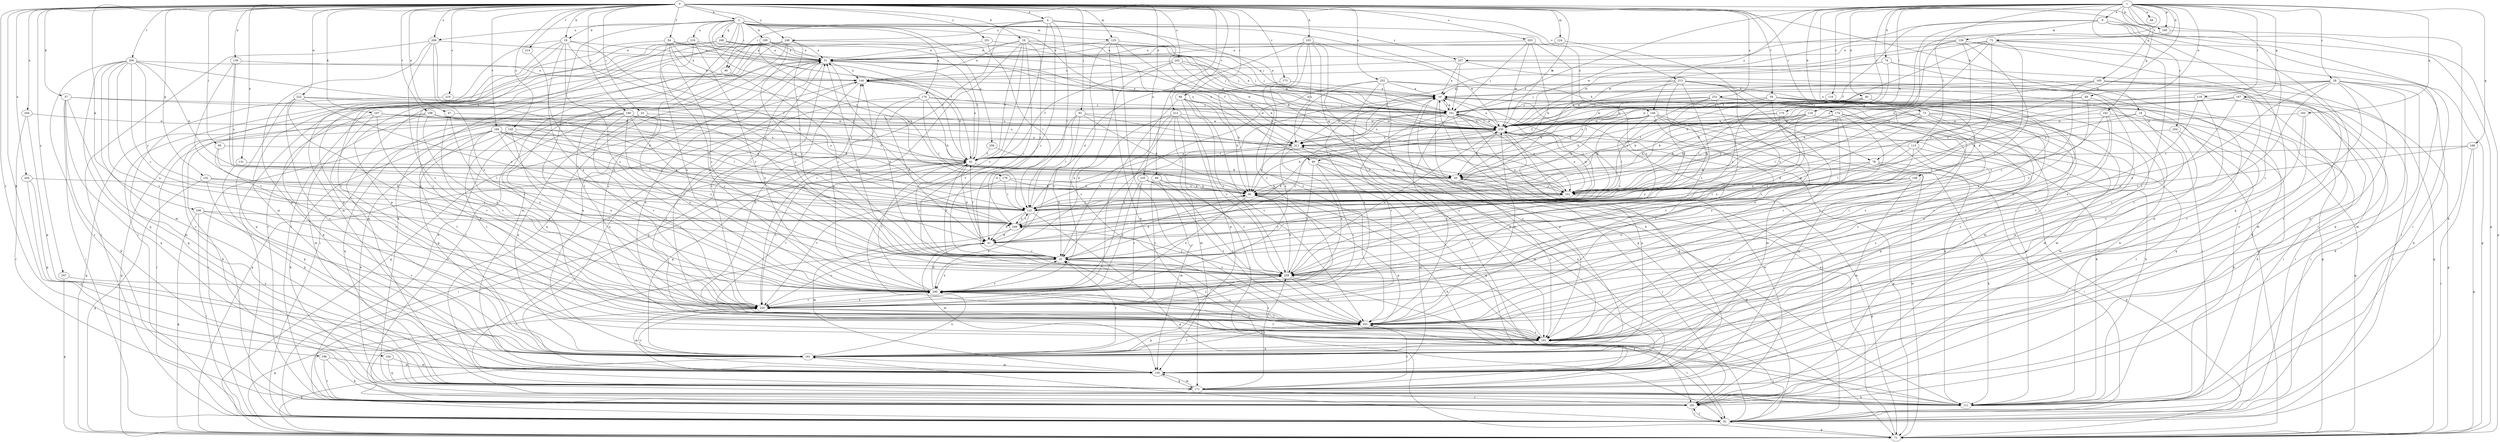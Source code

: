 strict digraph  {
0;
1;
2;
4;
9;
10;
16;
18;
19;
20;
23;
28;
31;
37;
40;
41;
47;
48;
49;
51;
54;
59;
60;
61;
71;
72;
73;
74;
78;
81;
85;
88;
90;
91;
93;
99;
101;
103;
104;
107;
108;
109;
111;
113;
116;
118;
119;
121;
124;
125;
129;
130;
131;
139;
140;
145;
148;
149;
151;
152;
160;
161;
162;
163;
165;
167;
168;
169;
170;
171;
173;
174;
175;
178;
181;
190;
191;
194;
196;
198;
200;
201;
202;
203;
204;
205;
209;
210;
211;
212;
213;
214;
219;
220;
222;
230;
232;
235;
240;
247;
248;
249;
251;
252;
254;
257;
258;
259;
0 -> 2  [label=a];
0 -> 4  [label=a];
0 -> 16  [label=b];
0 -> 18  [label=b];
0 -> 19  [label=b];
0 -> 23  [label=c];
0 -> 37  [label=d];
0 -> 47  [label=e];
0 -> 54  [label=f];
0 -> 59  [label=f];
0 -> 71  [label=g];
0 -> 85  [label=i];
0 -> 88  [label=i];
0 -> 93  [label=j];
0 -> 99  [label=j];
0 -> 103  [label=k];
0 -> 104  [label=k];
0 -> 107  [label=k];
0 -> 108  [label=k];
0 -> 124  [label=m];
0 -> 125  [label=m];
0 -> 131  [label=n];
0 -> 139  [label=n];
0 -> 145  [label=o];
0 -> 152  [label=p];
0 -> 160  [label=p];
0 -> 173  [label=r];
0 -> 174  [label=r];
0 -> 190  [label=s];
0 -> 194  [label=t];
0 -> 196  [label=t];
0 -> 198  [label=t];
0 -> 200  [label=t];
0 -> 202  [label=u];
0 -> 203  [label=u];
0 -> 204  [label=u];
0 -> 205  [label=u];
0 -> 209  [label=u];
0 -> 212  [label=v];
0 -> 213  [label=v];
0 -> 214  [label=v];
0 -> 219  [label=v];
0 -> 222  [label=w];
0 -> 230  [label=w];
0 -> 232  [label=x];
0 -> 235  [label=x];
0 -> 247  [label=y];
0 -> 248  [label=y];
0 -> 251  [label=z];
0 -> 252  [label=z];
1 -> 9  [label=a];
1 -> 28  [label=c];
1 -> 40  [label=d];
1 -> 48  [label=e];
1 -> 49  [label=e];
1 -> 60  [label=f];
1 -> 72  [label=h];
1 -> 73  [label=h];
1 -> 74  [label=h];
1 -> 78  [label=h];
1 -> 113  [label=l];
1 -> 116  [label=l];
1 -> 118  [label=l];
1 -> 119  [label=l];
1 -> 148  [label=o];
1 -> 149  [label=o];
1 -> 160  [label=p];
1 -> 162  [label=q];
1 -> 163  [label=q];
1 -> 165  [label=q];
1 -> 167  [label=q];
1 -> 168  [label=q];
1 -> 175  [label=r];
1 -> 191  [label=s];
1 -> 254  [label=z];
1 -> 257  [label=z];
2 -> 19  [label=b];
2 -> 60  [label=f];
2 -> 61  [label=f];
2 -> 78  [label=h];
2 -> 90  [label=i];
2 -> 101  [label=j];
2 -> 109  [label=k];
2 -> 111  [label=k];
2 -> 125  [label=m];
2 -> 169  [label=q];
2 -> 170  [label=q];
2 -> 178  [label=r];
2 -> 191  [label=s];
2 -> 209  [label=u];
2 -> 210  [label=u];
2 -> 220  [label=v];
2 -> 257  [label=z];
2 -> 258  [label=z];
4 -> 20  [label=b];
4 -> 31  [label=c];
4 -> 90  [label=i];
4 -> 91  [label=i];
4 -> 121  [label=l];
4 -> 149  [label=o];
4 -> 201  [label=t];
4 -> 248  [label=y];
9 -> 61  [label=f];
9 -> 71  [label=g];
9 -> 91  [label=i];
9 -> 129  [label=m];
9 -> 151  [label=o];
9 -> 171  [label=q];
9 -> 181  [label=r];
9 -> 230  [label=w];
10 -> 101  [label=j];
10 -> 111  [label=k];
10 -> 161  [label=p];
10 -> 191  [label=s];
10 -> 201  [label=t];
10 -> 211  [label=u];
10 -> 259  [label=z];
16 -> 31  [label=c];
16 -> 51  [label=e];
16 -> 61  [label=f];
16 -> 101  [label=j];
16 -> 140  [label=n];
16 -> 151  [label=o];
16 -> 220  [label=v];
16 -> 230  [label=w];
16 -> 249  [label=y];
16 -> 259  [label=z];
18 -> 71  [label=g];
18 -> 111  [label=k];
18 -> 161  [label=p];
18 -> 230  [label=w];
18 -> 249  [label=y];
19 -> 51  [label=e];
19 -> 121  [label=l];
19 -> 130  [label=m];
19 -> 161  [label=p];
19 -> 201  [label=t];
19 -> 240  [label=x];
19 -> 249  [label=y];
19 -> 259  [label=z];
20 -> 81  [label=h];
20 -> 151  [label=o];
20 -> 181  [label=r];
20 -> 191  [label=s];
23 -> 31  [label=c];
23 -> 91  [label=i];
23 -> 161  [label=p];
23 -> 230  [label=w];
23 -> 240  [label=x];
28 -> 10  [label=a];
28 -> 111  [label=k];
28 -> 130  [label=m];
28 -> 151  [label=o];
28 -> 161  [label=p];
28 -> 181  [label=r];
28 -> 191  [label=s];
28 -> 201  [label=t];
28 -> 211  [label=u];
28 -> 259  [label=z];
31 -> 51  [label=e];
31 -> 61  [label=f];
31 -> 81  [label=h];
31 -> 191  [label=s];
31 -> 240  [label=x];
31 -> 259  [label=z];
37 -> 91  [label=i];
37 -> 101  [label=j];
37 -> 111  [label=k];
37 -> 130  [label=m];
37 -> 171  [label=q];
37 -> 211  [label=u];
40 -> 61  [label=f];
40 -> 101  [label=j];
40 -> 121  [label=l];
40 -> 249  [label=y];
40 -> 259  [label=z];
41 -> 31  [label=c];
41 -> 61  [label=f];
41 -> 130  [label=m];
41 -> 181  [label=r];
41 -> 220  [label=v];
47 -> 220  [label=v];
47 -> 230  [label=w];
47 -> 240  [label=x];
49 -> 20  [label=b];
49 -> 31  [label=c];
49 -> 101  [label=j];
49 -> 201  [label=t];
51 -> 140  [label=n];
51 -> 171  [label=q];
51 -> 181  [label=r];
51 -> 201  [label=t];
51 -> 220  [label=v];
51 -> 230  [label=w];
54 -> 51  [label=e];
54 -> 81  [label=h];
54 -> 140  [label=n];
54 -> 161  [label=p];
54 -> 211  [label=u];
54 -> 240  [label=x];
54 -> 259  [label=z];
59 -> 81  [label=h];
59 -> 91  [label=i];
59 -> 101  [label=j];
59 -> 130  [label=m];
59 -> 191  [label=s];
59 -> 201  [label=t];
59 -> 211  [label=u];
59 -> 259  [label=z];
60 -> 20  [label=b];
60 -> 130  [label=m];
60 -> 171  [label=q];
60 -> 220  [label=v];
60 -> 259  [label=z];
61 -> 20  [label=b];
61 -> 31  [label=c];
61 -> 41  [label=d];
61 -> 51  [label=e];
61 -> 91  [label=i];
61 -> 140  [label=n];
61 -> 161  [label=p];
61 -> 201  [label=t];
61 -> 220  [label=v];
71 -> 10  [label=a];
71 -> 230  [label=w];
72 -> 41  [label=d];
72 -> 51  [label=e];
72 -> 61  [label=f];
72 -> 71  [label=g];
72 -> 151  [label=o];
72 -> 201  [label=t];
72 -> 230  [label=w];
72 -> 249  [label=y];
73 -> 41  [label=d];
73 -> 81  [label=h];
73 -> 121  [label=l];
73 -> 130  [label=m];
73 -> 181  [label=r];
73 -> 191  [label=s];
73 -> 220  [label=v];
73 -> 230  [label=w];
74 -> 81  [label=h];
74 -> 140  [label=n];
74 -> 171  [label=q];
74 -> 191  [label=s];
74 -> 211  [label=u];
78 -> 20  [label=b];
78 -> 71  [label=g];
78 -> 91  [label=i];
78 -> 111  [label=k];
78 -> 121  [label=l];
78 -> 249  [label=y];
81 -> 121  [label=l];
81 -> 161  [label=p];
81 -> 240  [label=x];
85 -> 61  [label=f];
85 -> 121  [label=l];
85 -> 249  [label=y];
88 -> 81  [label=h];
88 -> 101  [label=j];
88 -> 161  [label=p];
88 -> 201  [label=t];
88 -> 220  [label=v];
88 -> 259  [label=z];
90 -> 31  [label=c];
90 -> 91  [label=i];
91 -> 20  [label=b];
91 -> 71  [label=g];
91 -> 161  [label=p];
91 -> 181  [label=r];
91 -> 191  [label=s];
91 -> 201  [label=t];
91 -> 259  [label=z];
93 -> 31  [label=c];
93 -> 41  [label=d];
93 -> 81  [label=h];
93 -> 121  [label=l];
93 -> 151  [label=o];
93 -> 230  [label=w];
99 -> 81  [label=h];
99 -> 130  [label=m];
99 -> 201  [label=t];
99 -> 220  [label=v];
101 -> 10  [label=a];
101 -> 31  [label=c];
101 -> 51  [label=e];
101 -> 91  [label=i];
101 -> 121  [label=l];
101 -> 151  [label=o];
101 -> 171  [label=q];
101 -> 201  [label=t];
101 -> 220  [label=v];
101 -> 230  [label=w];
103 -> 41  [label=d];
103 -> 51  [label=e];
103 -> 71  [label=g];
103 -> 111  [label=k];
103 -> 201  [label=t];
103 -> 211  [label=u];
103 -> 220  [label=v];
103 -> 230  [label=w];
104 -> 130  [label=m];
104 -> 171  [label=q];
107 -> 121  [label=l];
107 -> 161  [label=p];
107 -> 191  [label=s];
107 -> 211  [label=u];
107 -> 220  [label=v];
107 -> 230  [label=w];
108 -> 71  [label=g];
108 -> 91  [label=i];
108 -> 191  [label=s];
108 -> 220  [label=v];
108 -> 249  [label=y];
109 -> 51  [label=e];
109 -> 61  [label=f];
109 -> 81  [label=h];
109 -> 91  [label=i];
109 -> 101  [label=j];
109 -> 181  [label=r];
109 -> 191  [label=s];
111 -> 10  [label=a];
111 -> 31  [label=c];
111 -> 240  [label=x];
113 -> 61  [label=f];
113 -> 121  [label=l];
113 -> 161  [label=p];
113 -> 191  [label=s];
113 -> 259  [label=z];
116 -> 61  [label=f];
116 -> 101  [label=j];
116 -> 181  [label=r];
116 -> 240  [label=x];
118 -> 91  [label=i];
118 -> 101  [label=j];
118 -> 191  [label=s];
118 -> 230  [label=w];
118 -> 240  [label=x];
119 -> 20  [label=b];
119 -> 61  [label=f];
119 -> 81  [label=h];
119 -> 130  [label=m];
119 -> 151  [label=o];
119 -> 230  [label=w];
119 -> 249  [label=y];
121 -> 10  [label=a];
121 -> 41  [label=d];
121 -> 71  [label=g];
121 -> 81  [label=h];
121 -> 240  [label=x];
121 -> 249  [label=y];
124 -> 51  [label=e];
124 -> 259  [label=z];
125 -> 10  [label=a];
125 -> 20  [label=b];
125 -> 51  [label=e];
125 -> 171  [label=q];
125 -> 191  [label=s];
125 -> 201  [label=t];
129 -> 31  [label=c];
129 -> 51  [label=e];
129 -> 91  [label=i];
129 -> 151  [label=o];
129 -> 181  [label=r];
129 -> 230  [label=w];
129 -> 249  [label=y];
130 -> 140  [label=n];
130 -> 171  [label=q];
130 -> 211  [label=u];
130 -> 220  [label=v];
131 -> 20  [label=b];
131 -> 161  [label=p];
139 -> 121  [label=l];
139 -> 140  [label=n];
139 -> 151  [label=o];
139 -> 220  [label=v];
140 -> 10  [label=a];
140 -> 71  [label=g];
140 -> 171  [label=q];
140 -> 230  [label=w];
145 -> 111  [label=k];
145 -> 121  [label=l];
145 -> 201  [label=t];
145 -> 211  [label=u];
145 -> 220  [label=v];
148 -> 121  [label=l];
148 -> 130  [label=m];
148 -> 151  [label=o];
148 -> 191  [label=s];
148 -> 240  [label=x];
149 -> 81  [label=h];
149 -> 111  [label=k];
149 -> 121  [label=l];
149 -> 130  [label=m];
149 -> 151  [label=o];
149 -> 171  [label=q];
149 -> 201  [label=t];
149 -> 211  [label=u];
149 -> 230  [label=w];
151 -> 31  [label=c];
151 -> 71  [label=g];
151 -> 101  [label=j];
151 -> 211  [label=u];
151 -> 230  [label=w];
152 -> 71  [label=g];
152 -> 81  [label=h];
152 -> 161  [label=p];
152 -> 249  [label=y];
160 -> 111  [label=k];
160 -> 151  [label=o];
161 -> 10  [label=a];
161 -> 31  [label=c];
161 -> 51  [label=e];
161 -> 71  [label=g];
161 -> 130  [label=m];
161 -> 201  [label=t];
161 -> 240  [label=x];
162 -> 171  [label=q];
162 -> 201  [label=t];
162 -> 220  [label=v];
162 -> 230  [label=w];
162 -> 249  [label=y];
163 -> 191  [label=s];
163 -> 201  [label=t];
163 -> 230  [label=w];
165 -> 10  [label=a];
165 -> 31  [label=c];
165 -> 71  [label=g];
165 -> 81  [label=h];
165 -> 130  [label=m];
165 -> 161  [label=p];
165 -> 230  [label=w];
167 -> 71  [label=g];
167 -> 91  [label=i];
167 -> 101  [label=j];
167 -> 111  [label=k];
167 -> 151  [label=o];
167 -> 230  [label=w];
167 -> 259  [label=z];
168 -> 61  [label=f];
168 -> 71  [label=g];
168 -> 91  [label=i];
168 -> 249  [label=y];
169 -> 51  [label=e];
169 -> 91  [label=i];
169 -> 181  [label=r];
169 -> 201  [label=t];
169 -> 211  [label=u];
169 -> 230  [label=w];
170 -> 41  [label=d];
170 -> 71  [label=g];
170 -> 81  [label=h];
170 -> 101  [label=j];
170 -> 121  [label=l];
170 -> 191  [label=s];
170 -> 230  [label=w];
171 -> 81  [label=h];
171 -> 111  [label=k];
171 -> 130  [label=m];
171 -> 181  [label=r];
171 -> 201  [label=t];
171 -> 259  [label=z];
173 -> 10  [label=a];
173 -> 81  [label=h];
174 -> 81  [label=h];
174 -> 111  [label=k];
174 -> 191  [label=s];
174 -> 220  [label=v];
174 -> 230  [label=w];
174 -> 240  [label=x];
174 -> 259  [label=z];
175 -> 20  [label=b];
175 -> 41  [label=d];
175 -> 181  [label=r];
175 -> 230  [label=w];
178 -> 81  [label=h];
178 -> 121  [label=l];
178 -> 151  [label=o];
178 -> 220  [label=v];
181 -> 51  [label=e];
181 -> 91  [label=i];
181 -> 230  [label=w];
190 -> 31  [label=c];
190 -> 61  [label=f];
190 -> 71  [label=g];
190 -> 81  [label=h];
190 -> 91  [label=i];
190 -> 171  [label=q];
190 -> 220  [label=v];
190 -> 230  [label=w];
190 -> 259  [label=z];
191 -> 51  [label=e];
191 -> 81  [label=h];
191 -> 161  [label=p];
191 -> 220  [label=v];
194 -> 20  [label=b];
194 -> 61  [label=f];
194 -> 111  [label=k];
194 -> 121  [label=l];
194 -> 161  [label=p];
194 -> 201  [label=t];
194 -> 211  [label=u];
194 -> 220  [label=v];
194 -> 240  [label=x];
194 -> 259  [label=z];
196 -> 111  [label=k];
196 -> 130  [label=m];
196 -> 181  [label=r];
198 -> 71  [label=g];
198 -> 81  [label=h];
198 -> 111  [label=k];
198 -> 121  [label=l];
198 -> 130  [label=m];
198 -> 230  [label=w];
198 -> 240  [label=x];
198 -> 249  [label=y];
200 -> 20  [label=b];
200 -> 31  [label=c];
200 -> 61  [label=f];
200 -> 130  [label=m];
200 -> 140  [label=n];
200 -> 171  [label=q];
200 -> 181  [label=r];
200 -> 220  [label=v];
200 -> 240  [label=x];
200 -> 249  [label=y];
201 -> 140  [label=n];
201 -> 161  [label=p];
201 -> 191  [label=s];
201 -> 230  [label=w];
201 -> 240  [label=x];
202 -> 10  [label=a];
202 -> 61  [label=f];
202 -> 140  [label=n];
202 -> 151  [label=o];
202 -> 230  [label=w];
202 -> 240  [label=x];
203 -> 20  [label=b];
203 -> 31  [label=c];
203 -> 51  [label=e];
203 -> 101  [label=j];
203 -> 230  [label=w];
204 -> 161  [label=p];
204 -> 181  [label=r];
204 -> 230  [label=w];
205 -> 151  [label=o];
205 -> 161  [label=p];
205 -> 171  [label=q];
209 -> 41  [label=d];
209 -> 51  [label=e];
209 -> 91  [label=i];
209 -> 161  [label=p];
209 -> 220  [label=v];
209 -> 240  [label=x];
210 -> 51  [label=e];
210 -> 61  [label=f];
210 -> 130  [label=m];
210 -> 240  [label=x];
210 -> 259  [label=z];
211 -> 61  [label=f];
211 -> 81  [label=h];
211 -> 130  [label=m];
211 -> 240  [label=x];
212 -> 31  [label=c];
212 -> 41  [label=d];
212 -> 91  [label=i];
212 -> 130  [label=m];
212 -> 230  [label=w];
212 -> 240  [label=x];
212 -> 259  [label=z];
213 -> 10  [label=a];
213 -> 71  [label=g];
213 -> 81  [label=h];
213 -> 101  [label=j];
213 -> 181  [label=r];
213 -> 191  [label=s];
213 -> 201  [label=t];
213 -> 249  [label=y];
213 -> 259  [label=z];
214 -> 240  [label=x];
219 -> 101  [label=j];
219 -> 171  [label=q];
220 -> 10  [label=a];
220 -> 31  [label=c];
220 -> 71  [label=g];
220 -> 130  [label=m];
220 -> 201  [label=t];
220 -> 240  [label=x];
220 -> 259  [label=z];
222 -> 101  [label=j];
222 -> 151  [label=o];
222 -> 161  [label=p];
222 -> 191  [label=s];
222 -> 220  [label=v];
222 -> 249  [label=y];
230 -> 10  [label=a];
230 -> 20  [label=b];
230 -> 41  [label=d];
230 -> 71  [label=g];
230 -> 81  [label=h];
230 -> 101  [label=j];
230 -> 151  [label=o];
230 -> 161  [label=p];
230 -> 211  [label=u];
232 -> 20  [label=b];
232 -> 91  [label=i];
232 -> 101  [label=j];
232 -> 121  [label=l];
232 -> 151  [label=o];
232 -> 201  [label=t];
232 -> 240  [label=x];
235 -> 81  [label=h];
235 -> 201  [label=t];
235 -> 220  [label=v];
235 -> 240  [label=x];
235 -> 259  [label=z];
240 -> 41  [label=d];
240 -> 51  [label=e];
240 -> 61  [label=f];
240 -> 140  [label=n];
240 -> 191  [label=s];
240 -> 220  [label=v];
247 -> 71  [label=g];
247 -> 240  [label=x];
248 -> 31  [label=c];
248 -> 51  [label=e];
248 -> 101  [label=j];
248 -> 130  [label=m];
248 -> 171  [label=q];
248 -> 181  [label=r];
248 -> 201  [label=t];
248 -> 259  [label=z];
249 -> 41  [label=d];
249 -> 121  [label=l];
249 -> 130  [label=m];
251 -> 51  [label=e];
251 -> 101  [label=j];
251 -> 121  [label=l];
252 -> 10  [label=a];
252 -> 31  [label=c];
252 -> 91  [label=i];
252 -> 111  [label=k];
252 -> 181  [label=r];
252 -> 191  [label=s];
252 -> 240  [label=x];
254 -> 111  [label=k];
254 -> 130  [label=m];
254 -> 211  [label=u];
257 -> 10  [label=a];
257 -> 71  [label=g];
257 -> 101  [label=j];
257 -> 111  [label=k];
257 -> 140  [label=n];
258 -> 61  [label=f];
258 -> 151  [label=o];
259 -> 51  [label=e];
259 -> 81  [label=h];
259 -> 91  [label=i];
259 -> 201  [label=t];
259 -> 230  [label=w];
259 -> 240  [label=x];
259 -> 249  [label=y];
}
